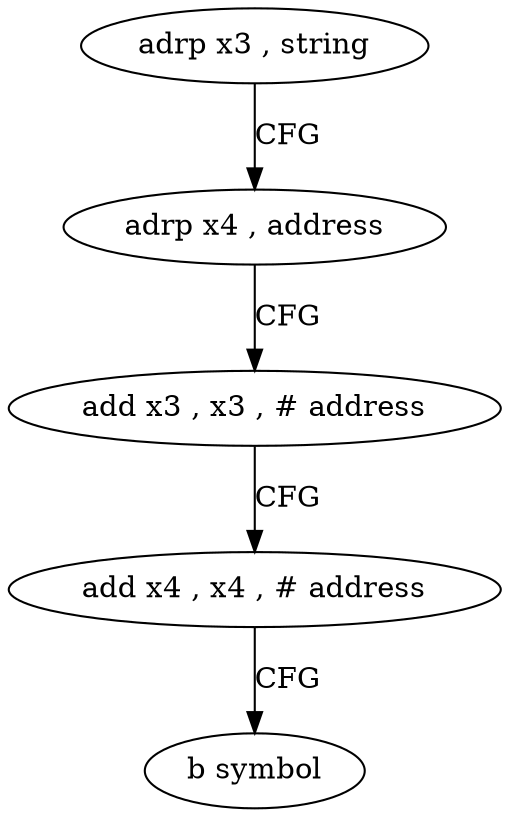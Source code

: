 digraph "func" {
"4249356" [label = "adrp x3 , string" ]
"4249360" [label = "adrp x4 , address" ]
"4249364" [label = "add x3 , x3 , # address" ]
"4249368" [label = "add x4 , x4 , # address" ]
"4249372" [label = "b symbol" ]
"4249356" -> "4249360" [ label = "CFG" ]
"4249360" -> "4249364" [ label = "CFG" ]
"4249364" -> "4249368" [ label = "CFG" ]
"4249368" -> "4249372" [ label = "CFG" ]
}
